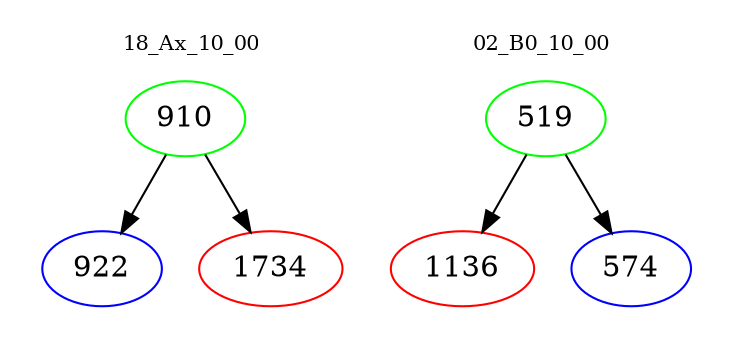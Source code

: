 digraph{
subgraph cluster_0 {
color = white
label = "18_Ax_10_00";
fontsize=10;
T0_910 [label="910", color="green"]
T0_910 -> T0_922 [color="black"]
T0_922 [label="922", color="blue"]
T0_910 -> T0_1734 [color="black"]
T0_1734 [label="1734", color="red"]
}
subgraph cluster_1 {
color = white
label = "02_B0_10_00";
fontsize=10;
T1_519 [label="519", color="green"]
T1_519 -> T1_1136 [color="black"]
T1_1136 [label="1136", color="red"]
T1_519 -> T1_574 [color="black"]
T1_574 [label="574", color="blue"]
}
}
